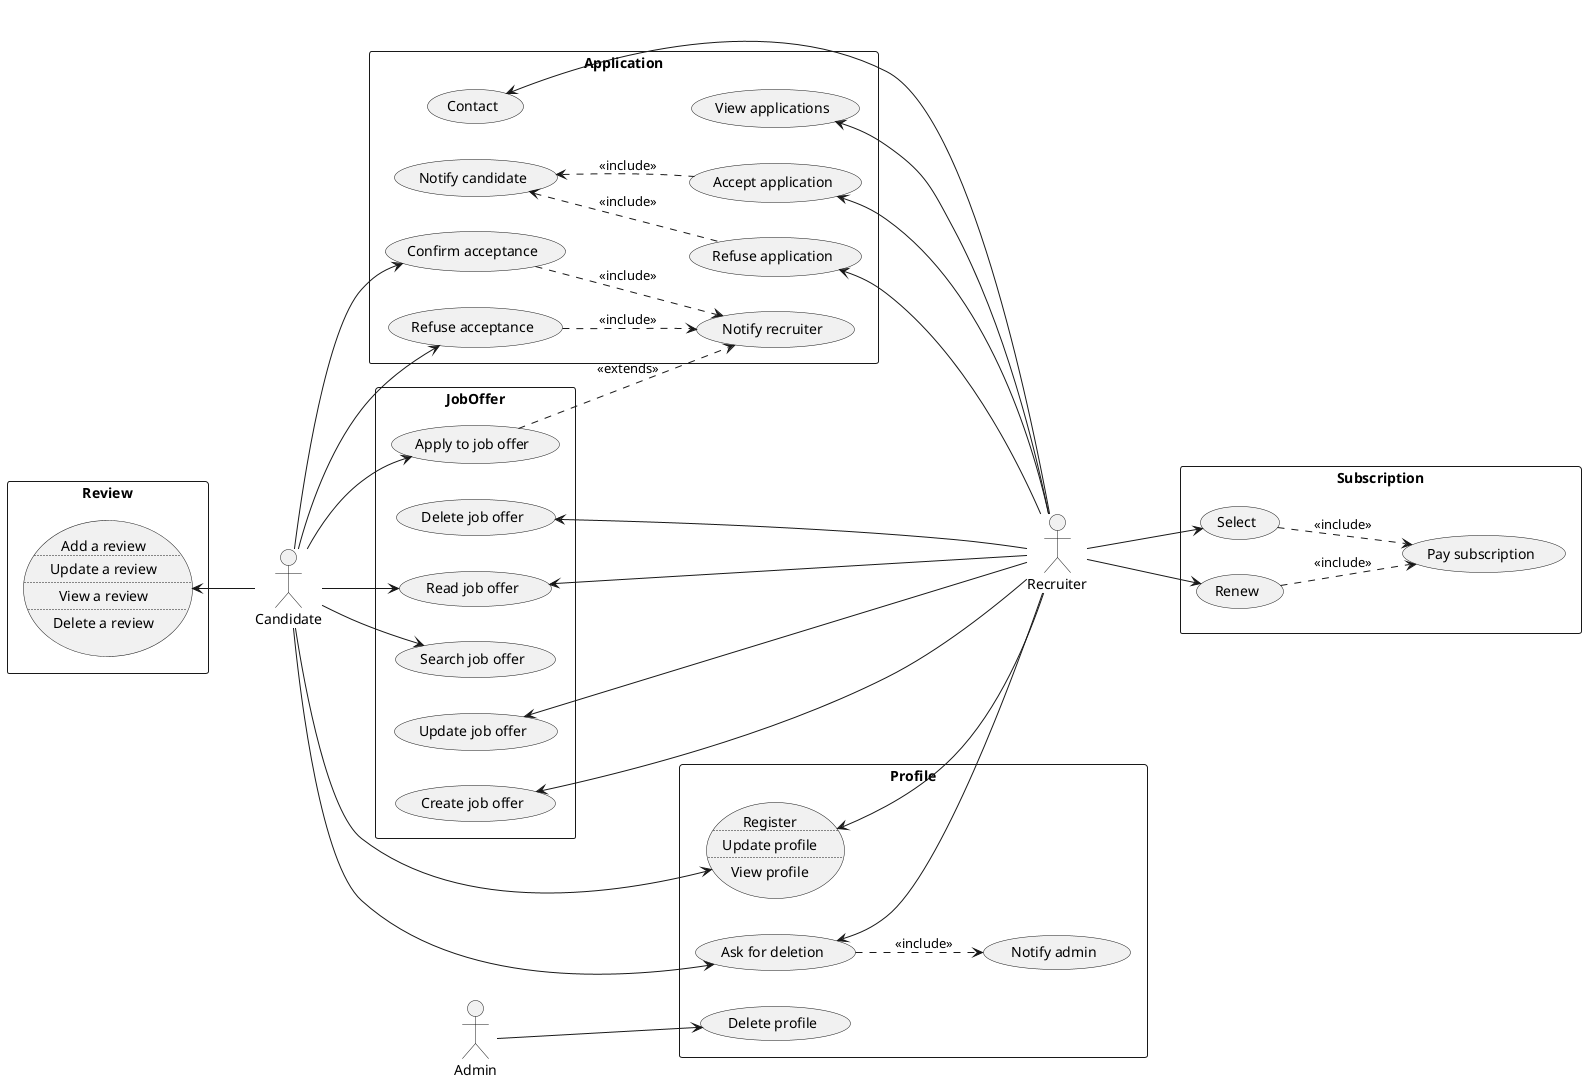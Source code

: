 @startuml use-cases

left to right direction

actor Recruiter
actor Candidate
actor Admin

rectangle Application {
  (Contact) as contact
  (View applications) as viewApplications
  (Accept application) as accept
  (Refuse application) as refuse
  (Confirm acceptance) as confirmAcceptance
  (Refuse acceptance) as refuseAcceptance
  (Notify candidate) as notifyCandidate
  (Notify recruiter) as notifyRecruiter
  accept .u.> notifyCandidate: <<include>>
  refuse .u.> notifyCandidate: <<include>>
  confirmAcceptance ..> notifyRecruiter: <<include>>
  refuseAcceptance  ..> notifyRecruiter: <<include>>
  contact .[hidden]d. viewApplications
}

Recruiter -u-> contact
Recruiter -u-> accept
Recruiter -u-> refuse
Recruiter -u-> viewApplications
Candidate --> confirmAcceptance
Candidate --> refuseAcceptance


rectangle JobOffer {
  (Create job offer) as createJob
  (Update job offer) as updateJob
  (Read job offer) as readJob
  (Delete job offer) as deleteJob
  (Search job offer) as searchJob
  (Apply to job offer) as applyJob
  applyJob ..> notifyRecruiter: <<extends>>
}

Recruiter -u-> createJob
Recruiter -u-> updateJob
Recruiter -u-> readJob
Recruiter -u-> deleteJob
Candidate --> searchJob
Candidate --> readJob
Candidate --> applyJob

rectangle Profile {
  usecase Profile_CRU as "
  Register
  ..
  Update profile
  ..
  View profile
  "
  (Ask for deletion) as askDeletion
  (Notify admin) as notifyAdmin
  (Delete profile) as deleteProfile
  askDeletion ..> notifyAdmin: <<include>>
}

Candidate --> Profile_CRU
Recruiter -u-> Profile_CRU
Candidate --> askDeletion
Recruiter --> askDeletion
Admin --> deleteProfile

rectangle Review {
  usecase Review_CRUD as "
  Add a review
  ..
  Update a review
  ..
  View a review
  ..
  Delete a review
  "
}

Candidate -u-> Review_CRUD

rectangle Subscription {
  (Select) as selectSubscription
  (Renew) as renewSubscription
  (Pay subscription) as paySubscription
  selectSubscription ..> paySubscription: <<include>>
  renewSubscription  ..> paySubscription: <<include>>
}
Recruiter --> selectSubscription
Recruiter --> renewSubscription

@enduml